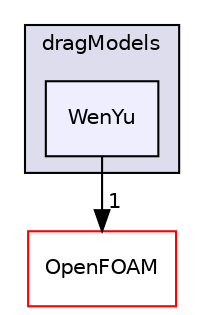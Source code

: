 digraph "src/phaseSystemModels/reactingEulerFoam/interfacialModels/dragModels/WenYu" {
  bgcolor=transparent;
  compound=true
  node [ fontsize="10", fontname="Helvetica"];
  edge [ labelfontsize="10", labelfontname="Helvetica"];
  subgraph clusterdir_326a3023cc127b39f379d1d16589515e {
    graph [ bgcolor="#ddddee", pencolor="black", label="dragModels" fontname="Helvetica", fontsize="10", URL="dir_326a3023cc127b39f379d1d16589515e.html"]
  dir_f5a0997389940aafb6435028bfb3e8e1 [shape=box, label="WenYu", style="filled", fillcolor="#eeeeff", pencolor="black", URL="dir_f5a0997389940aafb6435028bfb3e8e1.html"];
  }
  dir_c5473ff19b20e6ec4dfe5c310b3778a8 [shape=box label="OpenFOAM" color="red" URL="dir_c5473ff19b20e6ec4dfe5c310b3778a8.html"];
  dir_f5a0997389940aafb6435028bfb3e8e1->dir_c5473ff19b20e6ec4dfe5c310b3778a8 [headlabel="1", labeldistance=1.5 headhref="dir_003118_002151.html"];
}
